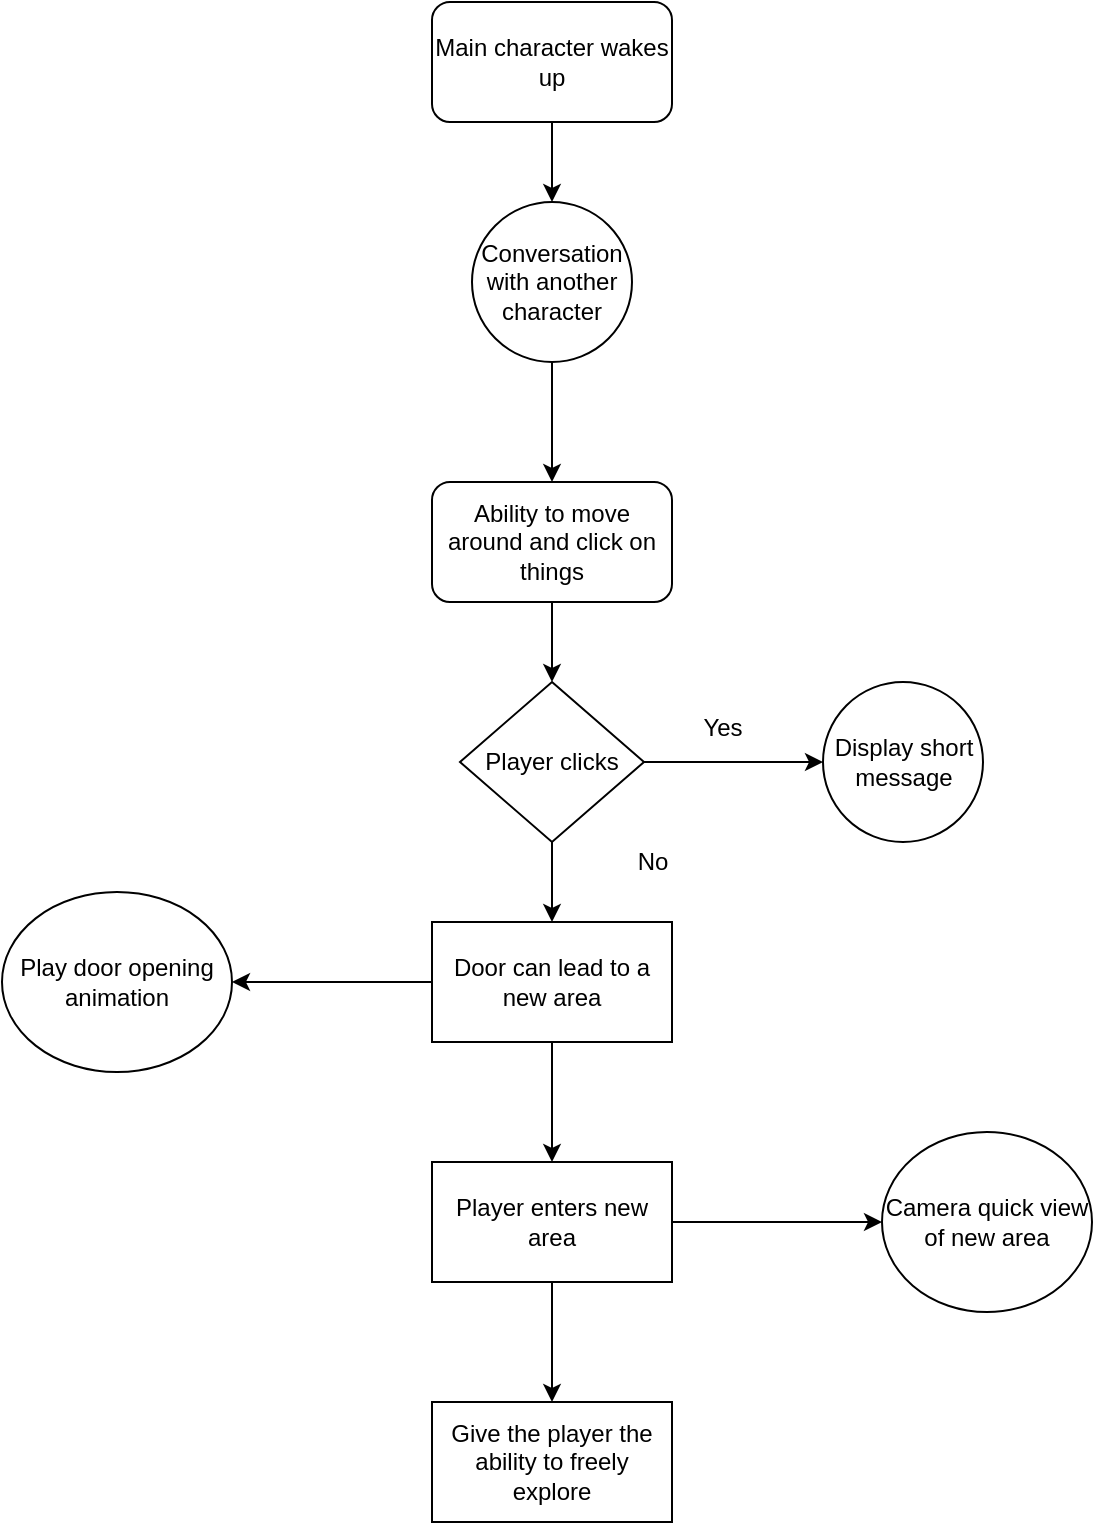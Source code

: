 <mxfile version="24.8.2">
  <diagram name="Page-1" id="1GIaEnXw1OVsOHgeOdhA">
    <mxGraphModel dx="1185" dy="632" grid="1" gridSize="10" guides="1" tooltips="1" connect="1" arrows="1" fold="1" page="1" pageScale="1" pageWidth="850" pageHeight="1100" math="0" shadow="0">
      <root>
        <mxCell id="0" />
        <mxCell id="1" parent="0" />
        <mxCell id="5KCFoeUiekdsdQepZHM_-3" value="" style="edgeStyle=orthogonalEdgeStyle;rounded=0;orthogonalLoop=1;jettySize=auto;html=1;" parent="1" source="5KCFoeUiekdsdQepZHM_-1" target="5KCFoeUiekdsdQepZHM_-2" edge="1">
          <mxGeometry relative="1" as="geometry" />
        </mxCell>
        <mxCell id="5KCFoeUiekdsdQepZHM_-1" value="Main character wakes up" style="rounded=1;whiteSpace=wrap;html=1;" parent="1" vertex="1">
          <mxGeometry x="365" y="20" width="120" height="60" as="geometry" />
        </mxCell>
        <mxCell id="5KCFoeUiekdsdQepZHM_-5" value="" style="edgeStyle=orthogonalEdgeStyle;rounded=0;orthogonalLoop=1;jettySize=auto;html=1;" parent="1" source="5KCFoeUiekdsdQepZHM_-2" target="5KCFoeUiekdsdQepZHM_-4" edge="1">
          <mxGeometry relative="1" as="geometry" />
        </mxCell>
        <mxCell id="5KCFoeUiekdsdQepZHM_-2" value="Conversation with another character" style="ellipse;whiteSpace=wrap;html=1;rounded=1;" parent="1" vertex="1">
          <mxGeometry x="385" y="120" width="80" height="80" as="geometry" />
        </mxCell>
        <mxCell id="5KCFoeUiekdsdQepZHM_-11" style="edgeStyle=orthogonalEdgeStyle;rounded=0;orthogonalLoop=1;jettySize=auto;html=1;" parent="1" source="5KCFoeUiekdsdQepZHM_-4" target="5KCFoeUiekdsdQepZHM_-10" edge="1">
          <mxGeometry relative="1" as="geometry" />
        </mxCell>
        <mxCell id="5KCFoeUiekdsdQepZHM_-4" value="Ability to move around and click on things" style="whiteSpace=wrap;html=1;rounded=1;" parent="1" vertex="1">
          <mxGeometry x="365" y="260" width="120" height="60" as="geometry" />
        </mxCell>
        <mxCell id="5KCFoeUiekdsdQepZHM_-13" value="" style="edgeStyle=orthogonalEdgeStyle;rounded=0;orthogonalLoop=1;jettySize=auto;html=1;" parent="1" source="5KCFoeUiekdsdQepZHM_-10" target="5KCFoeUiekdsdQepZHM_-12" edge="1">
          <mxGeometry relative="1" as="geometry" />
        </mxCell>
        <mxCell id="5KCFoeUiekdsdQepZHM_-16" value="" style="edgeStyle=orthogonalEdgeStyle;rounded=0;orthogonalLoop=1;jettySize=auto;html=1;" parent="1" source="5KCFoeUiekdsdQepZHM_-10" target="5KCFoeUiekdsdQepZHM_-15" edge="1">
          <mxGeometry relative="1" as="geometry" />
        </mxCell>
        <mxCell id="5KCFoeUiekdsdQepZHM_-10" value="Player clicks" style="rhombus;whiteSpace=wrap;html=1;" parent="1" vertex="1">
          <mxGeometry x="379" y="360" width="92" height="80" as="geometry" />
        </mxCell>
        <mxCell id="5KCFoeUiekdsdQepZHM_-12" value="&lt;div&gt;Display short message&lt;/div&gt;" style="ellipse;whiteSpace=wrap;html=1;" parent="1" vertex="1">
          <mxGeometry x="560.5" y="360" width="80" height="80" as="geometry" />
        </mxCell>
        <mxCell id="5KCFoeUiekdsdQepZHM_-14" value="Yes" style="text;html=1;align=center;verticalAlign=middle;resizable=0;points=[];autosize=1;strokeColor=none;fillColor=none;" parent="1" vertex="1">
          <mxGeometry x="490" y="368" width="40" height="30" as="geometry" />
        </mxCell>
        <mxCell id="nmu_RtBM79Nrah6Di6ye-2" value="" style="edgeStyle=orthogonalEdgeStyle;rounded=0;orthogonalLoop=1;jettySize=auto;html=1;" edge="1" parent="1" source="5KCFoeUiekdsdQepZHM_-15" target="nmu_RtBM79Nrah6Di6ye-1">
          <mxGeometry relative="1" as="geometry" />
        </mxCell>
        <mxCell id="nmu_RtBM79Nrah6Di6ye-4" value="" style="edgeStyle=orthogonalEdgeStyle;rounded=0;orthogonalLoop=1;jettySize=auto;html=1;" edge="1" parent="1" source="5KCFoeUiekdsdQepZHM_-15" target="nmu_RtBM79Nrah6Di6ye-3">
          <mxGeometry relative="1" as="geometry" />
        </mxCell>
        <mxCell id="5KCFoeUiekdsdQepZHM_-15" value="Door can lead to a new area" style="whiteSpace=wrap;html=1;" parent="1" vertex="1">
          <mxGeometry x="365" y="480" width="120" height="60" as="geometry" />
        </mxCell>
        <mxCell id="5KCFoeUiekdsdQepZHM_-17" value="No" style="text;html=1;align=center;verticalAlign=middle;resizable=0;points=[];autosize=1;strokeColor=none;fillColor=none;" parent="1" vertex="1">
          <mxGeometry x="455" y="435" width="40" height="30" as="geometry" />
        </mxCell>
        <mxCell id="nmu_RtBM79Nrah6Di6ye-1" value="Play door opening animation" style="ellipse;whiteSpace=wrap;html=1;" vertex="1" parent="1">
          <mxGeometry x="150" y="465" width="115" height="90" as="geometry" />
        </mxCell>
        <mxCell id="nmu_RtBM79Nrah6Di6ye-6" value="" style="edgeStyle=orthogonalEdgeStyle;rounded=0;orthogonalLoop=1;jettySize=auto;html=1;" edge="1" parent="1" source="nmu_RtBM79Nrah6Di6ye-3" target="nmu_RtBM79Nrah6Di6ye-5">
          <mxGeometry relative="1" as="geometry" />
        </mxCell>
        <mxCell id="nmu_RtBM79Nrah6Di6ye-10" value="" style="edgeStyle=orthogonalEdgeStyle;rounded=0;orthogonalLoop=1;jettySize=auto;html=1;" edge="1" parent="1" source="nmu_RtBM79Nrah6Di6ye-3" target="nmu_RtBM79Nrah6Di6ye-9">
          <mxGeometry relative="1" as="geometry" />
        </mxCell>
        <mxCell id="nmu_RtBM79Nrah6Di6ye-3" value="Player enters new area" style="whiteSpace=wrap;html=1;" vertex="1" parent="1">
          <mxGeometry x="365" y="600" width="120" height="60" as="geometry" />
        </mxCell>
        <mxCell id="nmu_RtBM79Nrah6Di6ye-5" value="Camera quick view of new area" style="ellipse;whiteSpace=wrap;html=1;" vertex="1" parent="1">
          <mxGeometry x="590" y="585" width="105" height="90" as="geometry" />
        </mxCell>
        <mxCell id="nmu_RtBM79Nrah6Di6ye-9" value="Give the player the ability to freely explore" style="whiteSpace=wrap;html=1;" vertex="1" parent="1">
          <mxGeometry x="365" y="720" width="120" height="60" as="geometry" />
        </mxCell>
      </root>
    </mxGraphModel>
  </diagram>
</mxfile>
